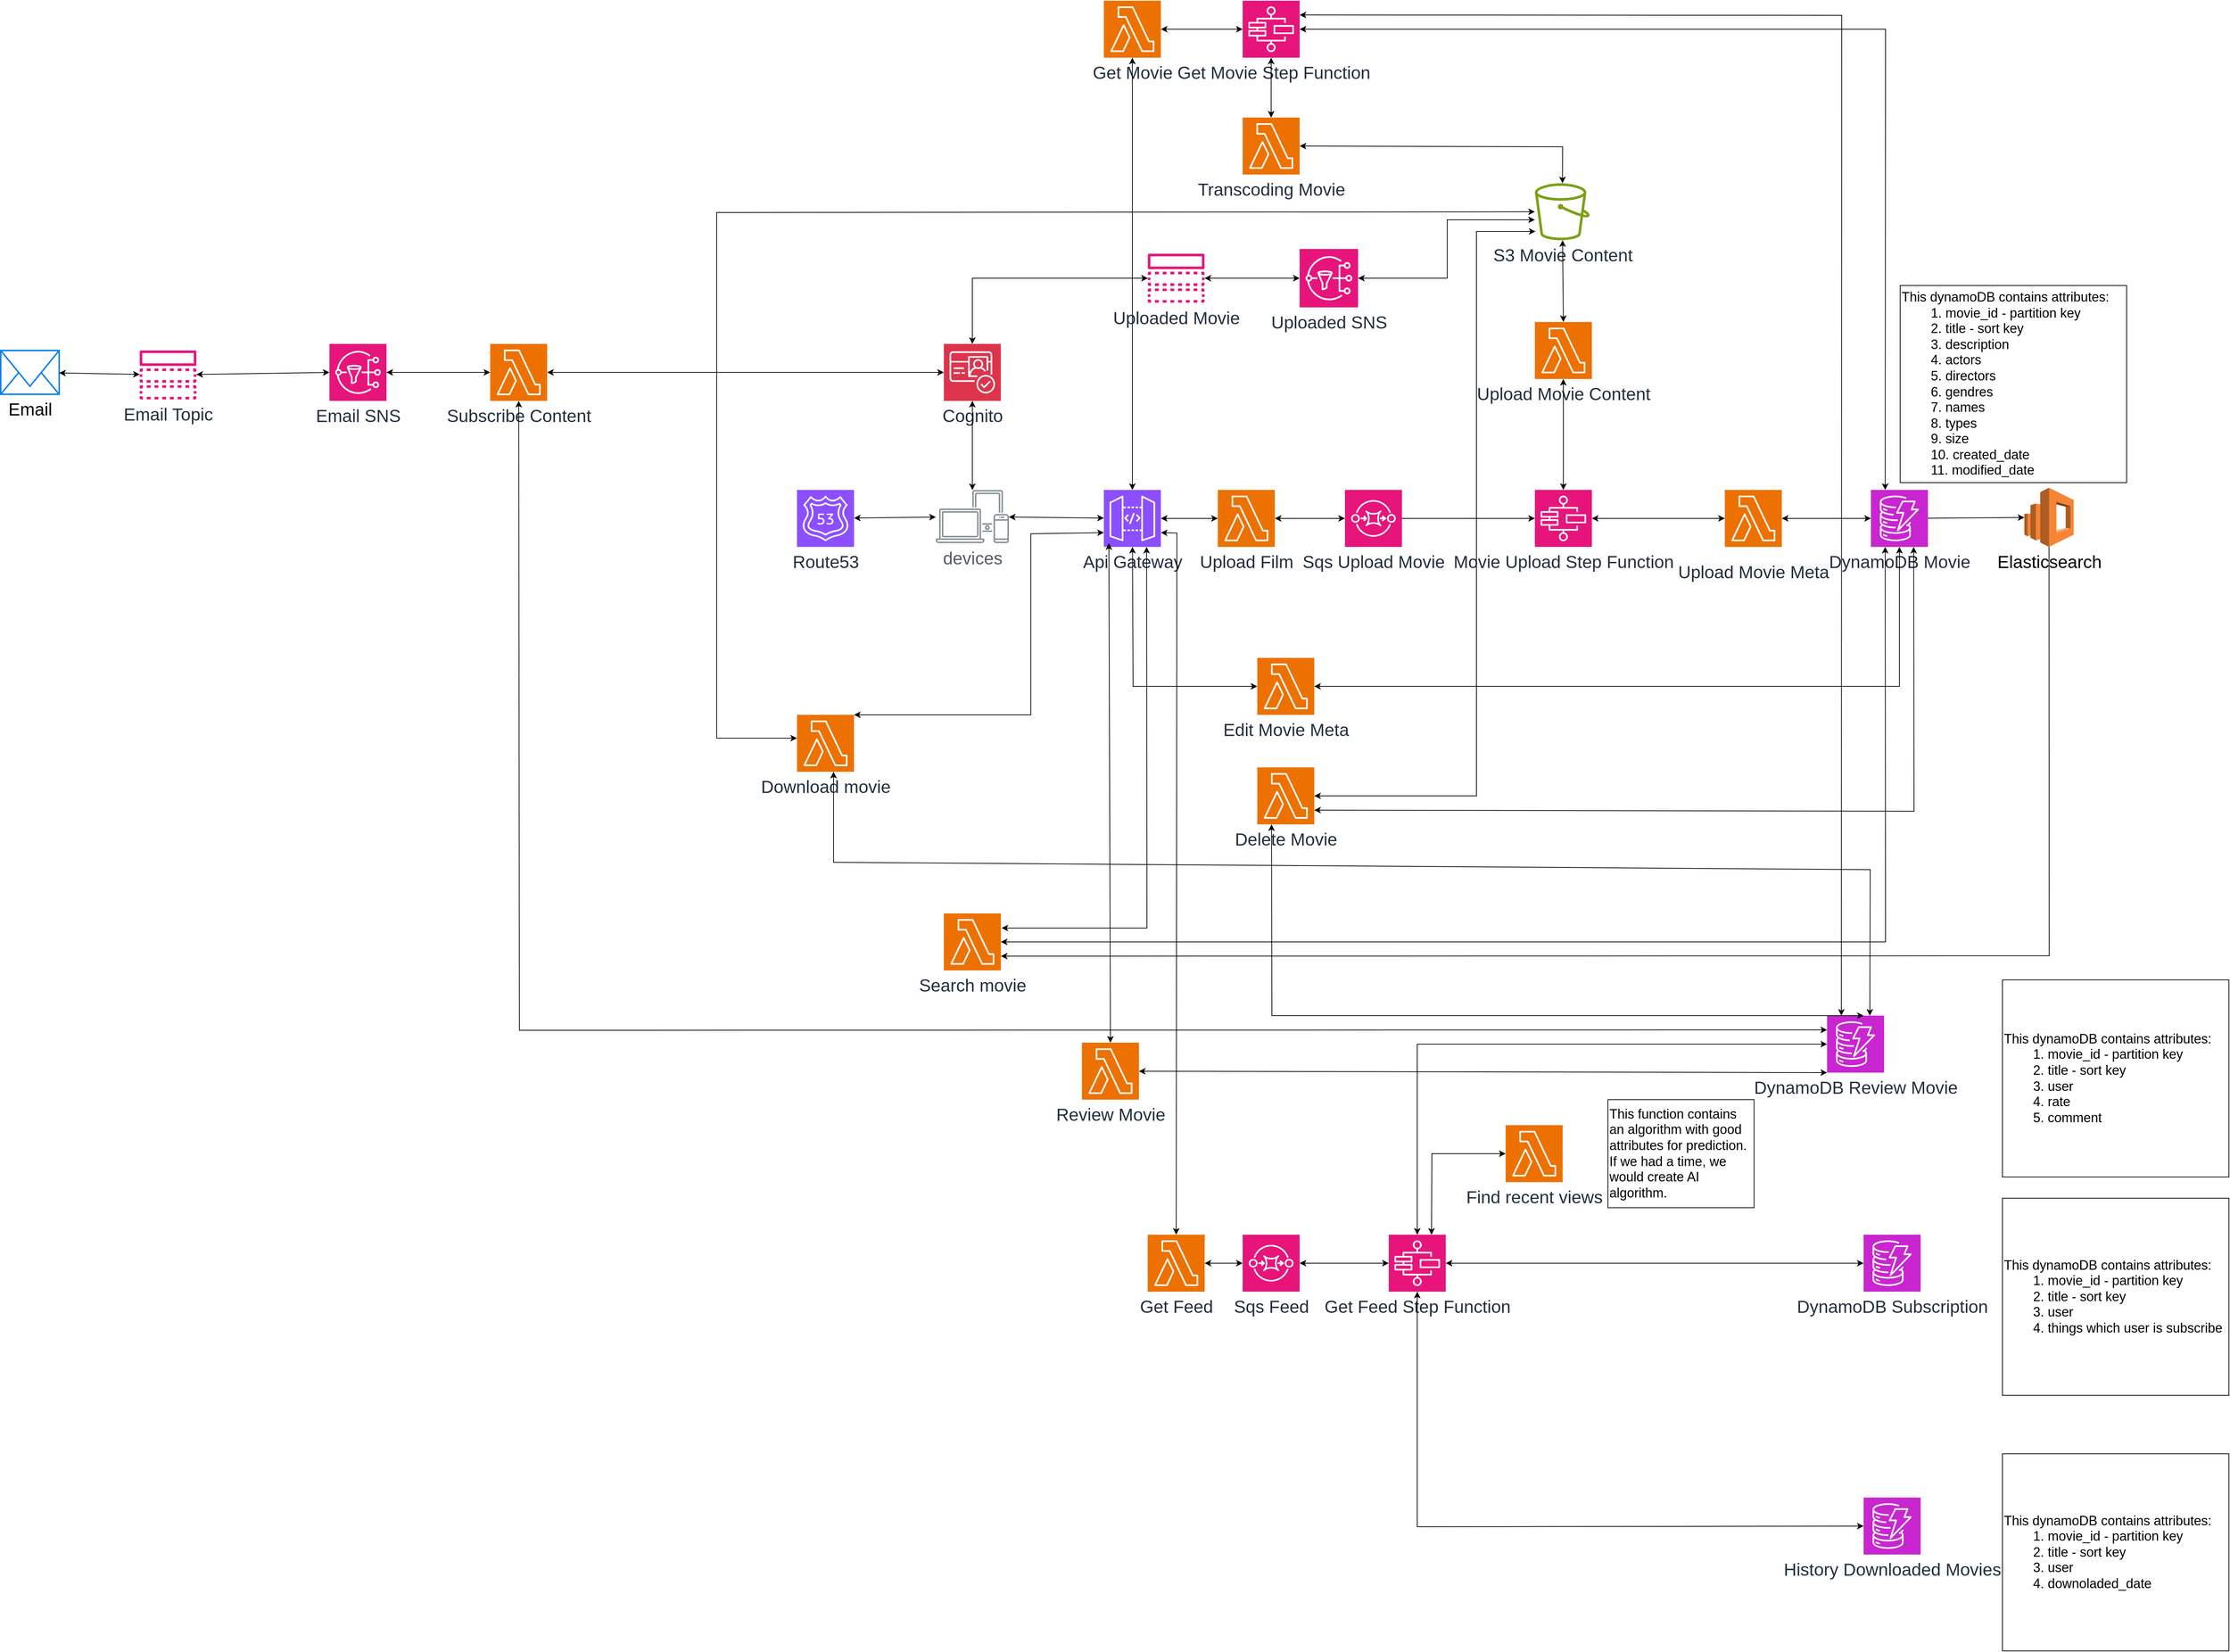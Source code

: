 <mxfile version="24.5.2" type="google">
  <diagram name="Page-1" id="EwK5Ligvvp7yizR6S-p4">
    <mxGraphModel dx="5338" dy="2441" grid="1" gridSize="10" guides="1" tooltips="1" connect="1" arrows="1" fold="1" page="1" pageScale="1" pageWidth="1169" pageHeight="827" math="0" shadow="0">
      <root>
        <mxCell id="0" />
        <mxCell id="1" parent="0" />
        <mxCell id="syloh0B-09BcFuXOq7WK-1" value="&lt;font style=&quot;font-size: 24px;&quot;&gt;devices&lt;/font&gt;" style="sketch=0;outlineConnect=0;gradientColor=none;fontColor=#545B64;strokeColor=none;fillColor=#879196;dashed=0;verticalLabelPosition=bottom;verticalAlign=top;align=center;html=1;fontSize=12;fontStyle=0;aspect=fixed;shape=mxgraph.aws4.illustration_devices;pointerEvents=1" parent="1" vertex="1">
          <mxGeometry x="20" y="300" width="100" height="73" as="geometry" />
        </mxCell>
        <mxCell id="syloh0B-09BcFuXOq7WK-2" value="&lt;font style=&quot;font-size: 24px;&quot;&gt;Api Gateway&lt;/font&gt;" style="sketch=0;points=[[0,0,0],[0.25,0,0],[0.5,0,0],[0.75,0,0],[1,0,0],[0,1,0],[0.25,1,0],[0.5,1,0],[0.75,1,0],[1,1,0],[0,0.25,0],[0,0.5,0],[0,0.75,0],[1,0.25,0],[1,0.5,0],[1,0.75,0]];outlineConnect=0;fontColor=#232F3E;fillColor=#8C4FFF;strokeColor=#ffffff;dashed=0;verticalLabelPosition=bottom;verticalAlign=top;align=center;html=1;fontSize=12;fontStyle=0;aspect=fixed;shape=mxgraph.aws4.resourceIcon;resIcon=mxgraph.aws4.api_gateway;" parent="1" vertex="1">
          <mxGeometry x="250" y="300" width="78" height="78" as="geometry" />
        </mxCell>
        <mxCell id="syloh0B-09BcFuXOq7WK-3" value="" style="endArrow=classic;startArrow=classic;html=1;rounded=0;" parent="1" source="syloh0B-09BcFuXOq7WK-1" target="syloh0B-09BcFuXOq7WK-2" edge="1">
          <mxGeometry width="50" height="50" relative="1" as="geometry">
            <mxPoint x="580" y="450" as="sourcePoint" />
            <mxPoint x="630" y="400" as="targetPoint" />
          </mxGeometry>
        </mxCell>
        <mxCell id="syloh0B-09BcFuXOq7WK-4" value="&lt;font style=&quot;font-size: 24px;&quot;&gt;Cognito&lt;/font&gt;" style="sketch=0;points=[[0,0,0],[0.25,0,0],[0.5,0,0],[0.75,0,0],[1,0,0],[0,1,0],[0.25,1,0],[0.5,1,0],[0.75,1,0],[1,1,0],[0,0.25,0],[0,0.5,0],[0,0.75,0],[1,0.25,0],[1,0.5,0],[1,0.75,0]];outlineConnect=0;fontColor=#232F3E;fillColor=#DD344C;strokeColor=#ffffff;dashed=0;verticalLabelPosition=bottom;verticalAlign=top;align=center;html=1;fontSize=12;fontStyle=0;aspect=fixed;shape=mxgraph.aws4.resourceIcon;resIcon=mxgraph.aws4.cognito;" parent="1" vertex="1">
          <mxGeometry x="31" y="100" width="78" height="78" as="geometry" />
        </mxCell>
        <mxCell id="syloh0B-09BcFuXOq7WK-5" value="" style="endArrow=classic;startArrow=classic;html=1;rounded=0;" parent="1" source="syloh0B-09BcFuXOq7WK-1" target="syloh0B-09BcFuXOq7WK-4" edge="1">
          <mxGeometry width="50" height="50" relative="1" as="geometry">
            <mxPoint x="630" y="470" as="sourcePoint" />
            <mxPoint x="680" y="420" as="targetPoint" />
          </mxGeometry>
        </mxCell>
        <mxCell id="syloh0B-09BcFuXOq7WK-6" value="&lt;font style=&quot;font-size: 24px;&quot;&gt;Route53&lt;/font&gt;" style="sketch=0;points=[[0,0,0],[0.25,0,0],[0.5,0,0],[0.75,0,0],[1,0,0],[0,1,0],[0.25,1,0],[0.5,1,0],[0.75,1,0],[1,1,0],[0,0.25,0],[0,0.5,0],[0,0.75,0],[1,0.25,0],[1,0.5,0],[1,0.75,0]];outlineConnect=0;fontColor=#232F3E;fillColor=#8C4FFF;strokeColor=#ffffff;dashed=0;verticalLabelPosition=bottom;verticalAlign=top;align=center;html=1;fontSize=12;fontStyle=0;aspect=fixed;shape=mxgraph.aws4.resourceIcon;resIcon=mxgraph.aws4.route_53;" parent="1" vertex="1">
          <mxGeometry x="-170" y="300" width="78" height="78" as="geometry" />
        </mxCell>
        <mxCell id="syloh0B-09BcFuXOq7WK-7" value="" style="endArrow=classic;startArrow=classic;html=1;rounded=0;" parent="1" source="syloh0B-09BcFuXOq7WK-1" target="syloh0B-09BcFuXOq7WK-6" edge="1">
          <mxGeometry width="50" height="50" relative="1" as="geometry">
            <mxPoint x="630" y="300" as="sourcePoint" />
            <mxPoint x="680" y="250" as="targetPoint" />
          </mxGeometry>
        </mxCell>
        <mxCell id="syloh0B-09BcFuXOq7WK-12" value="Upload Film" style="sketch=0;points=[[0,0,0],[0.25,0,0],[0.5,0,0],[0.75,0,0],[1,0,0],[0,1,0],[0.25,1,0],[0.5,1,0],[0.75,1,0],[1,1,0],[0,0.25,0],[0,0.5,0],[0,0.75,0],[1,0.25,0],[1,0.5,0],[1,0.75,0]];outlineConnect=0;fontColor=#232F3E;fillColor=#ED7100;strokeColor=#ffffff;dashed=0;verticalLabelPosition=bottom;verticalAlign=top;align=center;html=1;fontSize=24;fontStyle=0;aspect=fixed;shape=mxgraph.aws4.resourceIcon;resIcon=mxgraph.aws4.lambda;" parent="1" vertex="1">
          <mxGeometry x="406" y="300" width="78" height="78" as="geometry" />
        </mxCell>
        <mxCell id="syloh0B-09BcFuXOq7WK-14" value="" style="endArrow=classic;startArrow=classic;html=1;rounded=0;" parent="1" source="syloh0B-09BcFuXOq7WK-2" target="syloh0B-09BcFuXOq7WK-12" edge="1">
          <mxGeometry width="50" height="50" relative="1" as="geometry">
            <mxPoint x="370" y="340" as="sourcePoint" />
            <mxPoint x="420" y="290" as="targetPoint" />
          </mxGeometry>
        </mxCell>
        <mxCell id="syloh0B-09BcFuXOq7WK-16" value="S3 Movie Content" style="sketch=0;outlineConnect=0;fontColor=#232F3E;gradientColor=none;fillColor=#7AA116;strokeColor=none;dashed=0;verticalLabelPosition=bottom;verticalAlign=top;align=center;html=1;fontSize=24;fontStyle=0;aspect=fixed;pointerEvents=1;shape=mxgraph.aws4.bucket;" parent="1" vertex="1">
          <mxGeometry x="840" y="-120" width="75" height="78" as="geometry" />
        </mxCell>
        <mxCell id="syloh0B-09BcFuXOq7WK-18" value="&lt;font style=&quot;font-size: 24px;&quot;&gt;DynamoDB Movie&lt;/font&gt;" style="sketch=0;points=[[0,0,0],[0.25,0,0],[0.5,0,0],[0.75,0,0],[1,0,0],[0,1,0],[0.25,1,0],[0.5,1,0],[0.75,1,0],[1,1,0],[0,0.25,0],[0,0.5,0],[0,0.75,0],[1,0.25,0],[1,0.5,0],[1,0.75,0]];outlineConnect=0;fontColor=#232F3E;fillColor=#C925D1;strokeColor=#ffffff;dashed=0;verticalLabelPosition=bottom;verticalAlign=top;align=center;html=1;fontSize=12;fontStyle=0;aspect=fixed;shape=mxgraph.aws4.resourceIcon;resIcon=mxgraph.aws4.dynamodb;" parent="1" vertex="1">
          <mxGeometry x="1300" y="300" width="78" height="78" as="geometry" />
        </mxCell>
        <mxCell id="syloh0B-09BcFuXOq7WK-19" value="&lt;font style=&quot;font-size: 24px;&quot;&gt;Upload Movie Content&lt;/font&gt;" style="sketch=0;points=[[0,0,0],[0.25,0,0],[0.5,0,0],[0.75,0,0],[1,0,0],[0,1,0],[0.25,1,0],[0.5,1,0],[0.75,1,0],[1,1,0],[0,0.25,0],[0,0.5,0],[0,0.75,0],[1,0.25,0],[1,0.5,0],[1,0.75,0]];outlineConnect=0;fontColor=#232F3E;fillColor=#ED7100;strokeColor=#ffffff;dashed=0;verticalLabelPosition=bottom;verticalAlign=top;align=center;html=1;fontSize=12;fontStyle=0;aspect=fixed;shape=mxgraph.aws4.resourceIcon;resIcon=mxgraph.aws4.lambda;" parent="1" vertex="1">
          <mxGeometry x="840" y="70" width="78" height="78" as="geometry" />
        </mxCell>
        <mxCell id="syloh0B-09BcFuXOq7WK-21" value="&lt;br&gt;&lt;span style=&quot;color: rgb(35, 47, 62); font-family: Helvetica; font-size: 24px; font-style: normal; font-variant-ligatures: normal; font-variant-caps: normal; font-weight: 400; letter-spacing: normal; orphans: 2; text-align: center; text-indent: 0px; text-transform: none; widows: 2; word-spacing: 0px; -webkit-text-stroke-width: 0px; white-space: nowrap; background-color: rgb(251, 251, 251); text-decoration-thickness: initial; text-decoration-style: initial; text-decoration-color: initial; display: inline !important; float: none;&quot;&gt;Upload Movie Meta&lt;/span&gt;" style="sketch=0;points=[[0,0,0],[0.25,0,0],[0.5,0,0],[0.75,0,0],[1,0,0],[0,1,0],[0.25,1,0],[0.5,1,0],[0.75,1,0],[1,1,0],[0,0.25,0],[0,0.5,0],[0,0.75,0],[1,0.25,0],[1,0.5,0],[1,0.75,0]];outlineConnect=0;fontColor=#232F3E;fillColor=#ED7100;strokeColor=#ffffff;dashed=0;verticalLabelPosition=bottom;verticalAlign=top;align=center;html=1;fontSize=12;fontStyle=0;aspect=fixed;shape=mxgraph.aws4.resourceIcon;resIcon=mxgraph.aws4.lambda;" parent="1" vertex="1">
          <mxGeometry x="1100" y="300" width="78" height="78" as="geometry" />
        </mxCell>
        <mxCell id="syloh0B-09BcFuXOq7WK-25" value="" style="endArrow=classic;startArrow=classic;html=1;rounded=0;" parent="1" source="syloh0B-09BcFuXOq7WK-15" target="syloh0B-09BcFuXOq7WK-19" edge="1">
          <mxGeometry width="50" height="50" relative="1" as="geometry">
            <mxPoint x="370" y="340" as="sourcePoint" />
            <mxPoint x="420" y="290" as="targetPoint" />
          </mxGeometry>
        </mxCell>
        <mxCell id="syloh0B-09BcFuXOq7WK-27" value="" style="endArrow=classic;startArrow=classic;html=1;rounded=0;exitX=0.5;exitY=0;exitDx=0;exitDy=0;exitPerimeter=0;" parent="1" source="syloh0B-09BcFuXOq7WK-19" target="syloh0B-09BcFuXOq7WK-16" edge="1">
          <mxGeometry width="50" height="50" relative="1" as="geometry">
            <mxPoint x="370" y="340" as="sourcePoint" />
            <mxPoint x="420" y="290" as="targetPoint" />
          </mxGeometry>
        </mxCell>
        <mxCell id="syloh0B-09BcFuXOq7WK-28" value="" style="endArrow=classic;startArrow=classic;html=1;rounded=0;" parent="1" source="syloh0B-09BcFuXOq7WK-15" target="syloh0B-09BcFuXOq7WK-21" edge="1">
          <mxGeometry width="50" height="50" relative="1" as="geometry">
            <mxPoint x="800" y="340" as="sourcePoint" />
            <mxPoint x="420" y="290" as="targetPoint" />
          </mxGeometry>
        </mxCell>
        <mxCell id="syloh0B-09BcFuXOq7WK-29" value="" style="endArrow=classic;startArrow=classic;html=1;rounded=0;" parent="1" source="syloh0B-09BcFuXOq7WK-21" target="syloh0B-09BcFuXOq7WK-18" edge="1">
          <mxGeometry width="50" height="50" relative="1" as="geometry">
            <mxPoint x="370" y="340" as="sourcePoint" />
            <mxPoint x="420" y="290" as="targetPoint" />
          </mxGeometry>
        </mxCell>
        <mxCell id="syloh0B-09BcFuXOq7WK-32" value="&lt;font style=&quot;font-size: 18px;&quot;&gt;This dynamoDB contains attributes:&lt;/font&gt;&lt;div&gt;&lt;span style=&quot;font-size: 18px;&quot;&gt;&lt;span style=&quot;white-space: pre;&quot;&gt;&#x9;&lt;/span&gt;1. movie_id - partition key&lt;/span&gt;&lt;/div&gt;&lt;div&gt;&lt;span style=&quot;font-size: 18px;&quot;&gt;&lt;span style=&quot;white-space: pre;&quot;&gt;&#x9;&lt;/span&gt;2. title - sort key&lt;/span&gt;&lt;/div&gt;&lt;div&gt;&lt;span style=&quot;font-size: 18px;&quot;&gt;&lt;span style=&quot;white-space: pre;&quot;&gt;&#x9;&lt;/span&gt;3.&amp;nbsp;&lt;/span&gt;&lt;span style=&quot;background-color: initial; font-size: 18px;&quot;&gt;description&lt;/span&gt;&lt;/div&gt;&lt;div&gt;&lt;span style=&quot;background-color: initial; font-size: 18px;&quot;&gt;&lt;span style=&quot;white-space: pre;&quot;&gt;&#x9;&lt;/span&gt;4.&amp;nbsp;&lt;/span&gt;&lt;span style=&quot;background-color: initial; font-size: 18px;&quot;&gt;actors&lt;/span&gt;&lt;/div&gt;&lt;div&gt;&lt;span style=&quot;background-color: initial; font-size: 18px;&quot;&gt;&lt;span style=&quot;white-space: pre;&quot;&gt;&#x9;&lt;/span&gt;5. directors&lt;br&gt;&lt;/span&gt;&lt;/div&gt;&lt;div&gt;&lt;span style=&quot;background-color: initial; font-size: 18px;&quot;&gt;&lt;span style=&quot;white-space: pre;&quot;&gt;&#x9;&lt;/span&gt;6. gendres&lt;br&gt;&lt;/span&gt;&lt;/div&gt;&lt;div&gt;&lt;span style=&quot;background-color: initial; font-size: 18px;&quot;&gt;&lt;span style=&quot;white-space: pre;&quot;&gt;&#x9;&lt;/span&gt;7. names&lt;br&gt;&lt;/span&gt;&lt;/div&gt;&lt;div&gt;&lt;span style=&quot;background-color: initial; font-size: 18px;&quot;&gt;&lt;span style=&quot;white-space: pre;&quot;&gt;&#x9;&lt;/span&gt;8. types&lt;br&gt;&lt;/span&gt;&lt;/div&gt;&lt;div&gt;&lt;span style=&quot;background-color: initial; font-size: 18px;&quot;&gt;&lt;span style=&quot;white-space: pre;&quot;&gt;&#x9;&lt;/span&gt;9. size&lt;br&gt;&lt;/span&gt;&lt;/div&gt;&lt;div&gt;&lt;span style=&quot;background-color: initial; font-size: 18px;&quot;&gt;&lt;span style=&quot;white-space: pre;&quot;&gt;&#x9;&lt;/span&gt;10. created_date&lt;br&gt;&lt;/span&gt;&lt;/div&gt;&lt;div&gt;&lt;span style=&quot;background-color: initial; font-size: 18px;&quot;&gt;&lt;span style=&quot;white-space: pre;&quot;&gt;&#x9;&lt;/span&gt;11. modified_date&lt;br&gt;&lt;/span&gt;&lt;/div&gt;" style="rounded=0;whiteSpace=wrap;html=1;align=left;" parent="1" vertex="1">
          <mxGeometry x="1340" y="20" width="310" height="270" as="geometry" />
        </mxCell>
        <mxCell id="syloh0B-09BcFuXOq7WK-34" value="&lt;font style=&quot;font-size: 24px;&quot;&gt;Get Movie&lt;/font&gt;" style="sketch=0;points=[[0,0,0],[0.25,0,0],[0.5,0,0],[0.75,0,0],[1,0,0],[0,1,0],[0.25,1,0],[0.5,1,0],[0.75,1,0],[1,1,0],[0,0.25,0],[0,0.5,0],[0,0.75,0],[1,0.25,0],[1,0.5,0],[1,0.75,0]];outlineConnect=0;fontColor=#232F3E;fillColor=#ED7100;strokeColor=#ffffff;dashed=0;verticalLabelPosition=bottom;verticalAlign=top;align=center;html=1;fontSize=12;fontStyle=0;aspect=fixed;shape=mxgraph.aws4.resourceIcon;resIcon=mxgraph.aws4.lambda;" parent="1" vertex="1">
          <mxGeometry x="250" y="-370" width="78" height="78" as="geometry" />
        </mxCell>
        <mxCell id="syloh0B-09BcFuXOq7WK-37" value="" style="endArrow=classic;startArrow=classic;html=1;rounded=0;entryX=0.5;entryY=1;entryDx=0;entryDy=0;entryPerimeter=0;exitX=0.5;exitY=0;exitDx=0;exitDy=0;exitPerimeter=0;" parent="1" source="syloh0B-09BcFuXOq7WK-2" target="syloh0B-09BcFuXOq7WK-34" edge="1">
          <mxGeometry width="50" height="50" relative="1" as="geometry">
            <mxPoint x="760" y="60" as="sourcePoint" />
            <mxPoint x="810" y="10" as="targetPoint" />
          </mxGeometry>
        </mxCell>
        <mxCell id="syloh0B-09BcFuXOq7WK-40" value="" style="endArrow=classic;startArrow=classic;html=1;rounded=0;entryX=0.25;entryY=0;entryDx=0;entryDy=0;entryPerimeter=0;" parent="1" source="syloh0B-09BcFuXOq7WK-82" target="syloh0B-09BcFuXOq7WK-18" edge="1">
          <mxGeometry width="50" height="50" relative="1" as="geometry">
            <mxPoint x="690" y="-171" as="sourcePoint" />
            <mxPoint x="810" y="10" as="targetPoint" />
            <Array as="points">
              <mxPoint x="1320" y="-331" />
            </Array>
          </mxGeometry>
        </mxCell>
        <mxCell id="syloh0B-09BcFuXOq7WK-41" value="&lt;font style=&quot;font-size: 24px;&quot;&gt;Edit Movie Meta&lt;/font&gt;" style="sketch=0;points=[[0,0,0],[0.25,0,0],[0.5,0,0],[0.75,0,0],[1,0,0],[0,1,0],[0.25,1,0],[0.5,1,0],[0.75,1,0],[1,1,0],[0,0.25,0],[0,0.5,0],[0,0.75,0],[1,0.25,0],[1,0.5,0],[1,0.75,0]];outlineConnect=0;fontColor=#232F3E;fillColor=#ED7100;strokeColor=#ffffff;dashed=0;verticalLabelPosition=bottom;verticalAlign=top;align=center;html=1;fontSize=12;fontStyle=0;aspect=fixed;shape=mxgraph.aws4.resourceIcon;resIcon=mxgraph.aws4.lambda;" parent="1" vertex="1">
          <mxGeometry x="460" y="530" width="78" height="78" as="geometry" />
        </mxCell>
        <mxCell id="syloh0B-09BcFuXOq7WK-42" value="" style="endArrow=classic;startArrow=classic;html=1;rounded=0;" parent="1" source="syloh0B-09BcFuXOq7WK-2" target="syloh0B-09BcFuXOq7WK-41" edge="1">
          <mxGeometry width="50" height="50" relative="1" as="geometry">
            <mxPoint x="760" y="260" as="sourcePoint" />
            <mxPoint x="810" y="210" as="targetPoint" />
            <Array as="points">
              <mxPoint x="290" y="569" />
            </Array>
          </mxGeometry>
        </mxCell>
        <mxCell id="syloh0B-09BcFuXOq7WK-43" value="" style="endArrow=classic;startArrow=classic;html=1;rounded=0;entryX=0.5;entryY=1;entryDx=0;entryDy=0;entryPerimeter=0;" parent="1" source="syloh0B-09BcFuXOq7WK-41" target="syloh0B-09BcFuXOq7WK-18" edge="1">
          <mxGeometry width="50" height="50" relative="1" as="geometry">
            <mxPoint x="760" y="260" as="sourcePoint" />
            <mxPoint x="810" y="210" as="targetPoint" />
            <Array as="points">
              <mxPoint x="1339" y="569" />
            </Array>
          </mxGeometry>
        </mxCell>
        <mxCell id="syloh0B-09BcFuXOq7WK-44" value="&lt;font style=&quot;font-size: 24px;&quot;&gt;Delete Movie&lt;/font&gt;" style="sketch=0;points=[[0,0,0],[0.25,0,0],[0.5,0,0],[0.75,0,0],[1,0,0],[0,1,0],[0.25,1,0],[0.5,1,0],[0.75,1,0],[1,1,0],[0,0.25,0],[0,0.5,0],[0,0.75,0],[1,0.25,0],[1,0.5,0],[1,0.75,0]];outlineConnect=0;fontColor=#232F3E;fillColor=#ED7100;strokeColor=#ffffff;dashed=0;verticalLabelPosition=bottom;verticalAlign=top;align=center;html=1;fontSize=12;fontStyle=0;aspect=fixed;shape=mxgraph.aws4.resourceIcon;resIcon=mxgraph.aws4.lambda;" parent="1" vertex="1">
          <mxGeometry x="460" y="680" width="78" height="78" as="geometry" />
        </mxCell>
        <mxCell id="syloh0B-09BcFuXOq7WK-47" value="" style="endArrow=classic;startArrow=classic;html=1;rounded=0;entryX=0.011;entryY=0.846;entryDx=0;entryDy=0;entryPerimeter=0;" parent="1" source="syloh0B-09BcFuXOq7WK-44" target="syloh0B-09BcFuXOq7WK-16" edge="1">
          <mxGeometry width="50" height="50" relative="1" as="geometry">
            <mxPoint x="640" y="758" as="sourcePoint" />
            <mxPoint x="780" y="-20" as="targetPoint" />
            <Array as="points">
              <mxPoint x="760" y="719" />
              <mxPoint x="760" y="-54" />
            </Array>
          </mxGeometry>
        </mxCell>
        <mxCell id="syloh0B-09BcFuXOq7WK-48" value="" style="endArrow=classic;startArrow=classic;html=1;rounded=0;exitX=1;exitY=0.75;exitDx=0;exitDy=0;exitPerimeter=0;entryX=0.75;entryY=1;entryDx=0;entryDy=0;entryPerimeter=0;" parent="1" source="syloh0B-09BcFuXOq7WK-44" target="syloh0B-09BcFuXOq7WK-18" edge="1">
          <mxGeometry width="50" height="50" relative="1" as="geometry">
            <mxPoint x="340" y="310" as="sourcePoint" />
            <mxPoint x="1750" y="730" as="targetPoint" />
            <Array as="points">
              <mxPoint x="1359" y="740" />
            </Array>
          </mxGeometry>
        </mxCell>
        <mxCell id="syloh0B-09BcFuXOq7WK-50" value="&lt;font style=&quot;font-size: 24px;&quot;&gt;Search movie&lt;/font&gt;" style="sketch=0;points=[[0,0,0],[0.25,0,0],[0.5,0,0],[0.75,0,0],[1,0,0],[0,1,0],[0.25,1,0],[0.5,1,0],[0.75,1,0],[1,1,0],[0,0.25,0],[0,0.5,0],[0,0.75,0],[1,0.25,0],[1,0.5,0],[1,0.75,0]];outlineConnect=0;fontColor=#232F3E;fillColor=#ED7100;strokeColor=#ffffff;dashed=0;verticalLabelPosition=bottom;verticalAlign=top;align=center;html=1;fontSize=12;fontStyle=0;aspect=fixed;shape=mxgraph.aws4.resourceIcon;resIcon=mxgraph.aws4.lambda;" parent="1" vertex="1">
          <mxGeometry x="31" y="880" width="78" height="78" as="geometry" />
        </mxCell>
        <mxCell id="syloh0B-09BcFuXOq7WK-51" value="" style="endArrow=classic;startArrow=classic;html=1;rounded=0;entryX=0.75;entryY=1;entryDx=0;entryDy=0;entryPerimeter=0;" parent="1" target="syloh0B-09BcFuXOq7WK-2" edge="1">
          <mxGeometry width="50" height="50" relative="1" as="geometry">
            <mxPoint x="110" y="900" as="sourcePoint" />
            <mxPoint x="100" y="480" as="targetPoint" />
            <Array as="points">
              <mxPoint x="160" y="900" />
              <mxPoint x="309" y="900" />
            </Array>
          </mxGeometry>
        </mxCell>
        <mxCell id="syloh0B-09BcFuXOq7WK-52" value="" style="endArrow=classic;startArrow=classic;html=1;rounded=0;entryX=0.25;entryY=1;entryDx=0;entryDy=0;entryPerimeter=0;" parent="1" source="syloh0B-09BcFuXOq7WK-50" target="syloh0B-09BcFuXOq7WK-18" edge="1">
          <mxGeometry width="50" height="50" relative="1" as="geometry">
            <mxPoint x="610" y="490" as="sourcePoint" />
            <mxPoint x="1670" y="740" as="targetPoint" />
            <Array as="points">
              <mxPoint x="1320" y="919" />
            </Array>
          </mxGeometry>
        </mxCell>
        <mxCell id="syloh0B-09BcFuXOq7WK-53" value="&lt;font style=&quot;font-size: 24px;&quot;&gt;Elasticsearch&lt;/font&gt;" style="outlineConnect=0;dashed=0;verticalLabelPosition=bottom;verticalAlign=top;align=center;html=1;shape=mxgraph.aws3.elasticsearch_service;fillColor=#F58534;gradientColor=none;" parent="1" vertex="1">
          <mxGeometry x="1510" y="297" width="67.5" height="81" as="geometry" />
        </mxCell>
        <mxCell id="syloh0B-09BcFuXOq7WK-56" value="" style="endArrow=classic;html=1;rounded=0;" parent="1" source="syloh0B-09BcFuXOq7WK-18" target="syloh0B-09BcFuXOq7WK-53" edge="1">
          <mxGeometry width="50" height="50" relative="1" as="geometry">
            <mxPoint x="1170" y="490" as="sourcePoint" />
            <mxPoint x="1220" y="440" as="targetPoint" />
          </mxGeometry>
        </mxCell>
        <mxCell id="syloh0B-09BcFuXOq7WK-57" value="" style="endArrow=classic;html=1;rounded=0;entryX=1;entryY=0.75;entryDx=0;entryDy=0;entryPerimeter=0;" parent="1" source="syloh0B-09BcFuXOq7WK-53" target="syloh0B-09BcFuXOq7WK-50" edge="1">
          <mxGeometry width="50" height="50" relative="1" as="geometry">
            <mxPoint x="990" y="650" as="sourcePoint" />
            <mxPoint x="1380" y="1010" as="targetPoint" />
            <Array as="points">
              <mxPoint x="1544" y="938" />
            </Array>
          </mxGeometry>
        </mxCell>
        <mxCell id="syloh0B-09BcFuXOq7WK-58" value="&lt;font style=&quot;font-size: 24px;&quot;&gt;DynamoDB Review Movie&lt;/font&gt;" style="sketch=0;points=[[0,0,0],[0.25,0,0],[0.5,0,0],[0.75,0,0],[1,0,0],[0,1,0],[0.25,1,0],[0.5,1,0],[0.75,1,0],[1,1,0],[0,0.25,0],[0,0.5,0],[0,0.75,0],[1,0.25,0],[1,0.5,0],[1,0.75,0]];outlineConnect=0;fontColor=#232F3E;fillColor=#C925D1;strokeColor=#ffffff;dashed=0;verticalLabelPosition=bottom;verticalAlign=top;align=center;html=1;fontSize=12;fontStyle=0;aspect=fixed;shape=mxgraph.aws4.resourceIcon;resIcon=mxgraph.aws4.dynamodb;" parent="1" vertex="1">
          <mxGeometry x="1240" y="1020" width="78" height="78" as="geometry" />
        </mxCell>
        <mxCell id="syloh0B-09BcFuXOq7WK-59" value="&lt;font style=&quot;font-size: 18px;&quot;&gt;This dynamoDB contains attributes:&lt;/font&gt;&lt;div&gt;&lt;span style=&quot;font-size: 18px;&quot;&gt;&lt;span style=&quot;white-space: pre;&quot;&gt;&#x9;&lt;/span&gt;1. movie_id - partition key&lt;/span&gt;&lt;/div&gt;&lt;div&gt;&lt;span style=&quot;font-size: 18px;&quot;&gt;&lt;span style=&quot;white-space: pre;&quot;&gt;&#x9;&lt;/span&gt;2. title - sort key&lt;/span&gt;&lt;/div&gt;&lt;div&gt;&lt;span style=&quot;font-size: 18px;&quot;&gt;&lt;span style=&quot;white-space: pre;&quot;&gt;&#x9;&lt;/span&gt;3. user&lt;/span&gt;&lt;/div&gt;&lt;div&gt;&lt;span style=&quot;font-size: 18px;&quot;&gt;&lt;span style=&quot;white-space: pre;&quot;&gt;&#x9;&lt;/span&gt;4. rate&lt;br&gt;&lt;/span&gt;&lt;/div&gt;&lt;div&gt;&lt;span style=&quot;font-size: 18px;&quot;&gt;&lt;span style=&quot;white-space: pre;&quot;&gt;&#x9;&lt;/span&gt;5. comment&lt;br&gt;&lt;/span&gt;&lt;/div&gt;" style="rounded=0;whiteSpace=wrap;html=1;align=left;" parent="1" vertex="1">
          <mxGeometry x="1480" y="971" width="310" height="270" as="geometry" />
        </mxCell>
        <mxCell id="syloh0B-09BcFuXOq7WK-60" value="&lt;font style=&quot;font-size: 24px;&quot;&gt;Review Movie&lt;/font&gt;" style="sketch=0;points=[[0,0,0],[0.25,0,0],[0.5,0,0],[0.75,0,0],[1,0,0],[0,1,0],[0.25,1,0],[0.5,1,0],[0.75,1,0],[1,1,0],[0,0.25,0],[0,0.5,0],[0,0.75,0],[1,0.25,0],[1,0.5,0],[1,0.75,0]];outlineConnect=0;fontColor=#232F3E;fillColor=#ED7100;strokeColor=#ffffff;dashed=0;verticalLabelPosition=bottom;verticalAlign=top;align=center;html=1;fontSize=12;fontStyle=0;aspect=fixed;shape=mxgraph.aws4.resourceIcon;resIcon=mxgraph.aws4.lambda;" parent="1" vertex="1">
          <mxGeometry x="220" y="1057" width="78" height="78" as="geometry" />
        </mxCell>
        <mxCell id="syloh0B-09BcFuXOq7WK-62" value="" style="endArrow=classic;startArrow=classic;html=1;rounded=0;exitX=0.25;exitY=1;exitDx=0;exitDy=0;exitPerimeter=0;" parent="1" source="syloh0B-09BcFuXOq7WK-44" edge="1">
          <mxGeometry width="50" height="50" relative="1" as="geometry">
            <mxPoint x="790" y="830" as="sourcePoint" />
            <mxPoint x="1290" y="1020" as="targetPoint" />
            <Array as="points">
              <mxPoint x="480" y="1020" />
            </Array>
          </mxGeometry>
        </mxCell>
        <mxCell id="syloh0B-09BcFuXOq7WK-63" value="" style="endArrow=classic;startArrow=classic;html=1;rounded=0;exitX=0.5;exitY=0;exitDx=0;exitDy=0;exitPerimeter=0;" parent="1" source="syloh0B-09BcFuXOq7WK-60" edge="1">
          <mxGeometry width="50" height="50" relative="1" as="geometry">
            <mxPoint x="230.0" y="1045" as="sourcePoint" />
            <mxPoint x="256.88" y="373" as="targetPoint" />
          </mxGeometry>
        </mxCell>
        <mxCell id="syloh0B-09BcFuXOq7WK-65" value="" style="endArrow=classic;startArrow=classic;html=1;rounded=0;entryX=0;entryY=1;entryDx=0;entryDy=0;entryPerimeter=0;" parent="1" source="syloh0B-09BcFuXOq7WK-60" target="syloh0B-09BcFuXOq7WK-58" edge="1">
          <mxGeometry width="50" height="50" relative="1" as="geometry">
            <mxPoint x="690" y="770" as="sourcePoint" />
            <mxPoint x="1290" y="1100" as="targetPoint" />
          </mxGeometry>
        </mxCell>
        <mxCell id="syloh0B-09BcFuXOq7WK-66" value="&lt;font style=&quot;font-size: 24px;&quot;&gt;DynamoDB Subscription&lt;/font&gt;" style="sketch=0;points=[[0,0,0],[0.25,0,0],[0.5,0,0],[0.75,0,0],[1,0,0],[0,1,0],[0.25,1,0],[0.5,1,0],[0.75,1,0],[1,1,0],[0,0.25,0],[0,0.5,0],[0,0.75,0],[1,0.25,0],[1,0.5,0],[1,0.75,0]];outlineConnect=0;fontColor=#232F3E;fillColor=#C925D1;strokeColor=#ffffff;dashed=0;verticalLabelPosition=bottom;verticalAlign=top;align=center;html=1;fontSize=12;fontStyle=0;aspect=fixed;shape=mxgraph.aws4.resourceIcon;resIcon=mxgraph.aws4.dynamodb;" parent="1" vertex="1">
          <mxGeometry x="1290" y="1320" width="78" height="78" as="geometry" />
        </mxCell>
        <mxCell id="syloh0B-09BcFuXOq7WK-67" value="&lt;font style=&quot;font-size: 24px;&quot;&gt;Get Feed&lt;/font&gt;" style="sketch=0;points=[[0,0,0],[0.25,0,0],[0.5,0,0],[0.75,0,0],[1,0,0],[0,1,0],[0.25,1,0],[0.5,1,0],[0.75,1,0],[1,1,0],[0,0.25,0],[0,0.5,0],[0,0.75,0],[1,0.25,0],[1,0.5,0],[1,0.75,0]];outlineConnect=0;fontColor=#232F3E;fillColor=#ED7100;strokeColor=#ffffff;dashed=0;verticalLabelPosition=bottom;verticalAlign=top;align=center;html=1;fontSize=12;fontStyle=0;aspect=fixed;shape=mxgraph.aws4.resourceIcon;resIcon=mxgraph.aws4.lambda;" parent="1" vertex="1">
          <mxGeometry x="310" y="1320" width="78" height="78" as="geometry" />
        </mxCell>
        <mxCell id="syloh0B-09BcFuXOq7WK-68" value="" style="endArrow=classic;startArrow=classic;html=1;rounded=0;entryX=1;entryY=0.75;entryDx=0;entryDy=0;entryPerimeter=0;" parent="1" source="syloh0B-09BcFuXOq7WK-67" target="syloh0B-09BcFuXOq7WK-2" edge="1">
          <mxGeometry width="50" height="50" relative="1" as="geometry">
            <mxPoint x="550" y="920" as="sourcePoint" />
            <mxPoint x="370" y="410" as="targetPoint" />
            <Array as="points">
              <mxPoint x="350" y="359" />
            </Array>
          </mxGeometry>
        </mxCell>
        <mxCell id="syloh0B-09BcFuXOq7WK-69" value="&lt;font style=&quot;font-size: 24px;&quot;&gt;Get Feed Step Function&lt;/font&gt;" style="sketch=0;points=[[0,0,0],[0.25,0,0],[0.5,0,0],[0.75,0,0],[1,0,0],[0,1,0],[0.25,1,0],[0.5,1,0],[0.75,1,0],[1,1,0],[0,0.25,0],[0,0.5,0],[0,0.75,0],[1,0.25,0],[1,0.5,0],[1,0.75,0]];outlineConnect=0;fontColor=#232F3E;fillColor=#E7157B;strokeColor=#ffffff;dashed=0;verticalLabelPosition=bottom;verticalAlign=top;align=center;html=1;fontSize=12;fontStyle=0;aspect=fixed;shape=mxgraph.aws4.resourceIcon;resIcon=mxgraph.aws4.step_functions;" parent="1" vertex="1">
          <mxGeometry x="640" y="1320" width="78" height="78" as="geometry" />
        </mxCell>
        <mxCell id="syloh0B-09BcFuXOq7WK-71" value="" style="endArrow=classic;startArrow=classic;html=1;rounded=0;entryX=0;entryY=0.5;entryDx=0;entryDy=0;entryPerimeter=0;" parent="1" source="syloh0B-09BcFuXOq7WK-69" target="syloh0B-09BcFuXOq7WK-58" edge="1">
          <mxGeometry width="50" height="50" relative="1" as="geometry">
            <mxPoint x="520" y="1050" as="sourcePoint" />
            <mxPoint x="910" y="1170" as="targetPoint" />
            <Array as="points">
              <mxPoint x="679" y="1059" />
            </Array>
          </mxGeometry>
        </mxCell>
        <mxCell id="syloh0B-09BcFuXOq7WK-72" value="&lt;font style=&quot;font-size: 18px;&quot;&gt;This dynamoDB contains attributes:&lt;/font&gt;&lt;div&gt;&lt;span style=&quot;font-size: 18px;&quot;&gt;&lt;span style=&quot;white-space: pre;&quot;&gt;&#x9;&lt;/span&gt;1. movie_id - partition key&lt;/span&gt;&lt;/div&gt;&lt;div&gt;&lt;span style=&quot;font-size: 18px;&quot;&gt;&lt;span style=&quot;white-space: pre;&quot;&gt;&#x9;&lt;/span&gt;2. title - sort key&lt;/span&gt;&lt;/div&gt;&lt;div&gt;&lt;span style=&quot;font-size: 18px;&quot;&gt;&lt;span style=&quot;white-space: pre;&quot;&gt;&#x9;&lt;/span&gt;3. user&lt;/span&gt;&lt;/div&gt;&lt;div&gt;&lt;span style=&quot;font-size: 18px;&quot;&gt;&lt;span style=&quot;white-space: pre;&quot;&gt;&#x9;&lt;/span&gt;4. things which user is subscribe&lt;/span&gt;&lt;/div&gt;" style="rounded=0;whiteSpace=wrap;html=1;align=left;" parent="1" vertex="1">
          <mxGeometry x="1480" y="1270" width="310" height="270" as="geometry" />
        </mxCell>
        <mxCell id="syloh0B-09BcFuXOq7WK-73" value="" style="endArrow=classic;startArrow=classic;html=1;rounded=0;exitX=1;exitY=0.5;exitDx=0;exitDy=0;exitPerimeter=0;" parent="1" source="syloh0B-09BcFuXOq7WK-69" target="syloh0B-09BcFuXOq7WK-66" edge="1">
          <mxGeometry width="50" height="50" relative="1" as="geometry">
            <mxPoint x="700" y="1370" as="sourcePoint" />
            <mxPoint x="750" y="1320" as="targetPoint" />
          </mxGeometry>
        </mxCell>
        <mxCell id="syloh0B-09BcFuXOq7WK-74" value="&lt;font style=&quot;font-size: 24px;&quot;&gt;History Downloaded Movies&lt;/font&gt;" style="sketch=0;points=[[0,0,0],[0.25,0,0],[0.5,0,0],[0.75,0,0],[1,0,0],[0,1,0],[0.25,1,0],[0.5,1,0],[0.75,1,0],[1,1,0],[0,0.25,0],[0,0.5,0],[0,0.75,0],[1,0.25,0],[1,0.5,0],[1,0.75,0]];outlineConnect=0;fontColor=#232F3E;fillColor=#C925D1;strokeColor=#ffffff;dashed=0;verticalLabelPosition=bottom;verticalAlign=top;align=center;html=1;fontSize=12;fontStyle=0;aspect=fixed;shape=mxgraph.aws4.resourceIcon;resIcon=mxgraph.aws4.dynamodb;" parent="1" vertex="1">
          <mxGeometry x="1290" y="1680" width="78" height="78" as="geometry" />
        </mxCell>
        <mxCell id="syloh0B-09BcFuXOq7WK-75" value="" style="endArrow=classic;startArrow=classic;html=1;rounded=0;exitX=0.5;exitY=1;exitDx=0;exitDy=0;exitPerimeter=0;" parent="1" source="syloh0B-09BcFuXOq7WK-69" target="syloh0B-09BcFuXOq7WK-74" edge="1">
          <mxGeometry width="50" height="50" relative="1" as="geometry">
            <mxPoint x="610" y="1560" as="sourcePoint" />
            <mxPoint x="1500" y="1640" as="targetPoint" />
            <Array as="points">
              <mxPoint x="679" y="1720" />
            </Array>
          </mxGeometry>
        </mxCell>
        <mxCell id="syloh0B-09BcFuXOq7WK-76" value="&lt;font style=&quot;font-size: 18px;&quot;&gt;This dynamoDB contains attributes:&lt;/font&gt;&lt;div&gt;&lt;span style=&quot;font-size: 18px;&quot;&gt;&lt;span style=&quot;white-space: pre;&quot;&gt;&#x9;&lt;/span&gt;1. movie_id - partition key&lt;/span&gt;&lt;/div&gt;&lt;div&gt;&lt;span style=&quot;font-size: 18px;&quot;&gt;&lt;span style=&quot;white-space: pre;&quot;&gt;&#x9;&lt;/span&gt;2. title - sort key&lt;/span&gt;&lt;/div&gt;&lt;div&gt;&lt;span style=&quot;font-size: 18px;&quot;&gt;&lt;span style=&quot;white-space: pre;&quot;&gt;&#x9;&lt;/span&gt;3. user&lt;/span&gt;&lt;/div&gt;&lt;div&gt;&lt;span style=&quot;font-size: 18px;&quot;&gt;&lt;span style=&quot;white-space: pre;&quot;&gt;&#x9;&lt;/span&gt;4. downoladed_date&lt;/span&gt;&lt;/div&gt;" style="rounded=0;whiteSpace=wrap;html=1;align=left;" parent="1" vertex="1">
          <mxGeometry x="1480" y="1620" width="310" height="270" as="geometry" />
        </mxCell>
        <mxCell id="syloh0B-09BcFuXOq7WK-77" value="&lt;font style=&quot;font-size: 24px;&quot;&gt;Find recent views&lt;/font&gt;" style="sketch=0;points=[[0,0,0],[0.25,0,0],[0.5,0,0],[0.75,0,0],[1,0,0],[0,1,0],[0.25,1,0],[0.5,1,0],[0.75,1,0],[1,1,0],[0,0.25,0],[0,0.5,0],[0,0.75,0],[1,0.25,0],[1,0.5,0],[1,0.75,0]];outlineConnect=0;fontColor=#232F3E;fillColor=#ED7100;strokeColor=#ffffff;dashed=0;verticalLabelPosition=bottom;verticalAlign=top;align=center;html=1;fontSize=12;fontStyle=0;aspect=fixed;shape=mxgraph.aws4.resourceIcon;resIcon=mxgraph.aws4.lambda;" parent="1" vertex="1">
          <mxGeometry x="800" y="1170" width="78" height="78" as="geometry" />
        </mxCell>
        <mxCell id="syloh0B-09BcFuXOq7WK-78" value="" style="endArrow=classic;startArrow=classic;html=1;rounded=0;entryX=0;entryY=0.5;entryDx=0;entryDy=0;entryPerimeter=0;exitX=0.75;exitY=0;exitDx=0;exitDy=0;exitPerimeter=0;" parent="1" source="syloh0B-09BcFuXOq7WK-69" target="syloh0B-09BcFuXOq7WK-77" edge="1">
          <mxGeometry width="50" height="50" relative="1" as="geometry">
            <mxPoint x="580" y="1390" as="sourcePoint" />
            <mxPoint x="630" y="1340" as="targetPoint" />
            <Array as="points">
              <mxPoint x="699" y="1209" />
            </Array>
          </mxGeometry>
        </mxCell>
        <mxCell id="syloh0B-09BcFuXOq7WK-79" value="&lt;span style=&quot;font-size: 18px;&quot;&gt;This function contains an algorithm with good attributes for prediction. If we had a time, we would create AI algorithm.&lt;/span&gt;" style="rounded=0;whiteSpace=wrap;html=1;align=left;" parent="1" vertex="1">
          <mxGeometry x="940" y="1135" width="200" height="148" as="geometry" />
        </mxCell>
        <mxCell id="syloh0B-09BcFuXOq7WK-80" value="&lt;font style=&quot;font-size: 24px;&quot;&gt;Download movie&lt;/font&gt;" style="sketch=0;points=[[0,0,0],[0.25,0,0],[0.5,0,0],[0.75,0,0],[1,0,0],[0,1,0],[0.25,1,0],[0.5,1,0],[0.75,1,0],[1,1,0],[0,0.25,0],[0,0.5,0],[0,0.75,0],[1,0.25,0],[1,0.5,0],[1,0.75,0]];outlineConnect=0;fontColor=#232F3E;fillColor=#ED7100;strokeColor=#ffffff;dashed=0;verticalLabelPosition=bottom;verticalAlign=top;align=center;html=1;fontSize=12;fontStyle=0;aspect=fixed;shape=mxgraph.aws4.resourceIcon;resIcon=mxgraph.aws4.lambda;" parent="1" vertex="1">
          <mxGeometry x="-170" y="608" width="78" height="78" as="geometry" />
        </mxCell>
        <mxCell id="syloh0B-09BcFuXOq7WK-81" value="&lt;font style=&quot;font-size: 24px;&quot;&gt;Transcoding Movie&lt;/font&gt;" style="sketch=0;points=[[0,0,0],[0.25,0,0],[0.5,0,0],[0.75,0,0],[1,0,0],[0,1,0],[0.25,1,0],[0.5,1,0],[0.75,1,0],[1,1,0],[0,0.25,0],[0,0.5,0],[0,0.75,0],[1,0.25,0],[1,0.5,0],[1,0.75,0]];outlineConnect=0;fontColor=#232F3E;fillColor=#ED7100;strokeColor=#ffffff;dashed=0;verticalLabelPosition=bottom;verticalAlign=top;align=center;html=1;fontSize=12;fontStyle=0;aspect=fixed;shape=mxgraph.aws4.resourceIcon;resIcon=mxgraph.aws4.lambda;" parent="1" vertex="1">
          <mxGeometry x="440" y="-210" width="78" height="78" as="geometry" />
        </mxCell>
        <mxCell id="syloh0B-09BcFuXOq7WK-82" value="&lt;font style=&quot;font-size: 24px;&quot;&gt;&amp;nbsp;Get Movie Step Function&lt;/font&gt;" style="sketch=0;points=[[0,0,0],[0.25,0,0],[0.5,0,0],[0.75,0,0],[1,0,0],[0,1,0],[0.25,1,0],[0.5,1,0],[0.75,1,0],[1,1,0],[0,0.25,0],[0,0.5,0],[0,0.75,0],[1,0.25,0],[1,0.5,0],[1,0.75,0]];outlineConnect=0;fontColor=#232F3E;fillColor=#E7157B;strokeColor=#ffffff;dashed=0;verticalLabelPosition=bottom;verticalAlign=top;align=center;html=1;fontSize=12;fontStyle=0;aspect=fixed;shape=mxgraph.aws4.resourceIcon;resIcon=mxgraph.aws4.step_functions;" parent="1" vertex="1">
          <mxGeometry x="440" y="-370" width="78" height="78" as="geometry" />
        </mxCell>
        <mxCell id="syloh0B-09BcFuXOq7WK-83" value="" style="endArrow=classic;startArrow=classic;html=1;rounded=0;exitX=1;exitY=0.5;exitDx=0;exitDy=0;exitPerimeter=0;entryX=0;entryY=0.5;entryDx=0;entryDy=0;entryPerimeter=0;" parent="1" source="syloh0B-09BcFuXOq7WK-34" target="syloh0B-09BcFuXOq7WK-82" edge="1">
          <mxGeometry width="50" height="50" relative="1" as="geometry">
            <mxPoint x="510" y="-10" as="sourcePoint" />
            <mxPoint x="560" y="-60" as="targetPoint" />
          </mxGeometry>
        </mxCell>
        <mxCell id="syloh0B-09BcFuXOq7WK-84" value="" style="endArrow=classic;startArrow=classic;html=1;rounded=0;" parent="1" source="syloh0B-09BcFuXOq7WK-81" target="syloh0B-09BcFuXOq7WK-82" edge="1">
          <mxGeometry width="50" height="50" relative="1" as="geometry">
            <mxPoint x="510" y="-10" as="sourcePoint" />
            <mxPoint x="560" y="-60" as="targetPoint" />
          </mxGeometry>
        </mxCell>
        <mxCell id="syloh0B-09BcFuXOq7WK-85" value="" style="endArrow=classic;startArrow=classic;html=1;rounded=0;exitX=1;exitY=0.5;exitDx=0;exitDy=0;exitPerimeter=0;" parent="1" source="syloh0B-09BcFuXOq7WK-81" target="syloh0B-09BcFuXOq7WK-16" edge="1">
          <mxGeometry width="50" height="50" relative="1" as="geometry">
            <mxPoint x="510" y="-10" as="sourcePoint" />
            <mxPoint x="560" y="-60" as="targetPoint" />
            <Array as="points">
              <mxPoint x="878" y="-170" />
            </Array>
          </mxGeometry>
        </mxCell>
        <mxCell id="syloh0B-09BcFuXOq7WK-86" value="&lt;font style=&quot;font-size: 24px;&quot;&gt;Email SNS&lt;/font&gt;" style="sketch=0;points=[[0,0,0],[0.25,0,0],[0.5,0,0],[0.75,0,0],[1,0,0],[0,1,0],[0.25,1,0],[0.5,1,0],[0.75,1,0],[1,1,0],[0,0.25,0],[0,0.5,0],[0,0.75,0],[1,0.25,0],[1,0.5,0],[1,0.75,0]];outlineConnect=0;fontColor=#232F3E;fillColor=#E7157B;strokeColor=#ffffff;dashed=0;verticalLabelPosition=bottom;verticalAlign=top;align=center;html=1;fontSize=12;fontStyle=0;aspect=fixed;shape=mxgraph.aws4.resourceIcon;resIcon=mxgraph.aws4.sns;" parent="1" vertex="1">
          <mxGeometry x="-810" y="100" width="78" height="78" as="geometry" />
        </mxCell>
        <mxCell id="syloh0B-09BcFuXOq7WK-88" value="&lt;font style=&quot;font-size: 24px;&quot;&gt;Subscribe Content&lt;/font&gt;" style="sketch=0;points=[[0,0,0],[0.25,0,0],[0.5,0,0],[0.75,0,0],[1,0,0],[0,1,0],[0.25,1,0],[0.5,1,0],[0.75,1,0],[1,1,0],[0,0.25,0],[0,0.5,0],[0,0.75,0],[1,0.25,0],[1,0.5,0],[1,0.75,0]];outlineConnect=0;fontColor=#232F3E;fillColor=#ED7100;strokeColor=#ffffff;dashed=0;verticalLabelPosition=bottom;verticalAlign=top;align=center;html=1;fontSize=12;fontStyle=0;aspect=fixed;shape=mxgraph.aws4.resourceIcon;resIcon=mxgraph.aws4.lambda;" parent="1" vertex="1">
          <mxGeometry x="-590" y="100" width="78" height="78" as="geometry" />
        </mxCell>
        <mxCell id="syloh0B-09BcFuXOq7WK-91" value="&lt;font style=&quot;font-size: 24px;&quot;&gt;Email&lt;/font&gt;" style="html=1;verticalLabelPosition=bottom;align=center;labelBackgroundColor=#ffffff;verticalAlign=top;strokeWidth=2;strokeColor=#0080F0;shadow=0;dashed=0;shape=mxgraph.ios7.icons.mail;" parent="1" vertex="1">
          <mxGeometry x="-1260" y="109" width="80" height="60" as="geometry" />
        </mxCell>
        <mxCell id="syloh0B-09BcFuXOq7WK-92" value="" style="endArrow=classic;startArrow=classic;html=1;rounded=0;exitX=0;exitY=0.25;exitDx=0;exitDy=0;exitPerimeter=0;" parent="1" source="syloh0B-09BcFuXOq7WK-58" target="syloh0B-09BcFuXOq7WK-88" edge="1">
          <mxGeometry width="50" height="50" relative="1" as="geometry">
            <mxPoint x="620" y="810" as="sourcePoint" />
            <mxPoint x="670" y="760" as="targetPoint" />
            <Array as="points">
              <mxPoint x="-550" y="1040" />
            </Array>
          </mxGeometry>
        </mxCell>
        <mxCell id="syloh0B-09BcFuXOq7WK-94" value="" style="endArrow=classic;startArrow=classic;html=1;rounded=0;exitX=1;exitY=0.5;exitDx=0;exitDy=0;exitPerimeter=0;" parent="1" source="syloh0B-09BcFuXOq7WK-88" target="syloh0B-09BcFuXOq7WK-4" edge="1">
          <mxGeometry width="50" height="50" relative="1" as="geometry">
            <mxPoint x="-690" y="340" as="sourcePoint" />
            <mxPoint x="-640" y="290" as="targetPoint" />
          </mxGeometry>
        </mxCell>
        <mxCell id="syloh0B-09BcFuXOq7WK-95" value="" style="endArrow=classic;startArrow=classic;html=1;rounded=0;" parent="1" source="syloh0B-09BcFuXOq7WK-86" target="syloh0B-09BcFuXOq7WK-88" edge="1">
          <mxGeometry width="50" height="50" relative="1" as="geometry">
            <mxPoint x="-690" y="340" as="sourcePoint" />
            <mxPoint x="-640" y="290" as="targetPoint" />
            <Array as="points" />
          </mxGeometry>
        </mxCell>
        <mxCell id="syloh0B-09BcFuXOq7WK-98" value="" style="endArrow=classic;startArrow=classic;html=1;rounded=0;entryX=0;entryY=0.75;entryDx=0;entryDy=0;entryPerimeter=0;exitX=1;exitY=0;exitDx=0;exitDy=0;exitPerimeter=0;" parent="1" source="syloh0B-09BcFuXOq7WK-80" target="syloh0B-09BcFuXOq7WK-2" edge="1">
          <mxGeometry width="50" height="50" relative="1" as="geometry">
            <mxPoint x="140" y="480" as="sourcePoint" />
            <mxPoint x="200" y="400" as="targetPoint" />
            <Array as="points">
              <mxPoint x="150" y="608" />
              <mxPoint x="150" y="360" />
            </Array>
          </mxGeometry>
        </mxCell>
        <mxCell id="syloh0B-09BcFuXOq7WK-100" value="" style="endArrow=classic;startArrow=classic;html=1;rounded=0;" parent="1" target="syloh0B-09BcFuXOq7WK-16" edge="1">
          <mxGeometry width="50" height="50" relative="1" as="geometry">
            <mxPoint x="-170" y="640" as="sourcePoint" />
            <mxPoint x="460" y="360" as="targetPoint" />
            <Array as="points">
              <mxPoint x="-280" y="640" />
              <mxPoint x="-280" y="-80" />
            </Array>
          </mxGeometry>
        </mxCell>
        <mxCell id="syloh0B-09BcFuXOq7WK-101" value="" style="endArrow=classic;startArrow=classic;html=1;rounded=0;entryX=0.75;entryY=0;entryDx=0;entryDy=0;entryPerimeter=0;" parent="1" target="syloh0B-09BcFuXOq7WK-58" edge="1">
          <mxGeometry width="50" height="50" relative="1" as="geometry">
            <mxPoint x="-120" y="686" as="sourcePoint" />
            <mxPoint x="1360" y="1020" as="targetPoint" />
            <Array as="points">
              <mxPoint x="-120" y="810" />
              <mxPoint x="1299" y="820" />
            </Array>
          </mxGeometry>
        </mxCell>
        <mxCell id="syloh0B-09BcFuXOq7WK-103" value="" style="endArrow=classic;startArrow=classic;html=1;rounded=0;exitX=1;exitY=0.25;exitDx=0;exitDy=0;exitPerimeter=0;entryX=0.25;entryY=0;entryDx=0;entryDy=0;entryPerimeter=0;" parent="1" source="syloh0B-09BcFuXOq7WK-82" target="syloh0B-09BcFuXOq7WK-58" edge="1">
          <mxGeometry width="50" height="50" relative="1" as="geometry">
            <mxPoint x="460" y="370" as="sourcePoint" />
            <mxPoint x="1620" y="920" as="targetPoint" />
            <Array as="points">
              <mxPoint x="1260" y="-350" />
            </Array>
          </mxGeometry>
        </mxCell>
        <mxCell id="syloh0B-09BcFuXOq7WK-15" value="&lt;font style=&quot;font-size: 24px;&quot;&gt;Movie Upload Step Function&lt;/font&gt;" style="sketch=0;points=[[0,0,0],[0.25,0,0],[0.5,0,0],[0.75,0,0],[1,0,0],[0,1,0],[0.25,1,0],[0.5,1,0],[0.75,1,0],[1,1,0],[0,0.25,0],[0,0.5,0],[0,0.75,0],[1,0.25,0],[1,0.5,0],[1,0.75,0]];outlineConnect=0;fontColor=#232F3E;fillColor=#E7157B;strokeColor=#ffffff;dashed=0;verticalLabelPosition=bottom;verticalAlign=top;align=center;html=1;fontSize=12;fontStyle=0;aspect=fixed;shape=mxgraph.aws4.resourceIcon;resIcon=mxgraph.aws4.step_functions;" parent="1" vertex="1">
          <mxGeometry x="840" y="300" width="78" height="78" as="geometry" />
        </mxCell>
        <mxCell id="syloh0B-09BcFuXOq7WK-107" value="&lt;font style=&quot;font-size: 24px;&quot;&gt;Sqs Upload Movie&lt;/font&gt;" style="sketch=0;points=[[0,0,0],[0.25,0,0],[0.5,0,0],[0.75,0,0],[1,0,0],[0,1,0],[0.25,1,0],[0.5,1,0],[0.75,1,0],[1,1,0],[0,0.25,0],[0,0.5,0],[0,0.75,0],[1,0.25,0],[1,0.5,0],[1,0.75,0]];outlineConnect=0;fontColor=#232F3E;fillColor=#E7157B;strokeColor=#ffffff;dashed=0;verticalLabelPosition=bottom;verticalAlign=top;align=center;html=1;fontSize=12;fontStyle=0;aspect=fixed;shape=mxgraph.aws4.resourceIcon;resIcon=mxgraph.aws4.sqs;" parent="1" vertex="1">
          <mxGeometry x="580" y="300" width="78" height="78" as="geometry" />
        </mxCell>
        <mxCell id="syloh0B-09BcFuXOq7WK-109" value="" style="endArrow=classic;startArrow=classic;html=1;rounded=0;entryX=0;entryY=0.5;entryDx=0;entryDy=0;entryPerimeter=0;" parent="1" source="syloh0B-09BcFuXOq7WK-12" target="syloh0B-09BcFuXOq7WK-107" edge="1">
          <mxGeometry width="50" height="50" relative="1" as="geometry">
            <mxPoint x="470" y="410" as="sourcePoint" />
            <mxPoint x="520" y="360" as="targetPoint" />
          </mxGeometry>
        </mxCell>
        <mxCell id="syloh0B-09BcFuXOq7WK-111" value="" style="endArrow=classic;html=1;rounded=0;entryX=0;entryY=0.5;entryDx=0;entryDy=0;entryPerimeter=0;exitX=1;exitY=0.5;exitDx=0;exitDy=0;exitPerimeter=0;" parent="1" source="syloh0B-09BcFuXOq7WK-107" target="syloh0B-09BcFuXOq7WK-15" edge="1">
          <mxGeometry width="50" height="50" relative="1" as="geometry">
            <mxPoint x="590" y="470" as="sourcePoint" />
            <mxPoint x="640" y="420" as="targetPoint" />
          </mxGeometry>
        </mxCell>
        <mxCell id="syloh0B-09BcFuXOq7WK-112" value="&lt;font style=&quot;font-size: 24px;&quot;&gt;Sqs Feed&lt;/font&gt;" style="sketch=0;points=[[0,0,0],[0.25,0,0],[0.5,0,0],[0.75,0,0],[1,0,0],[0,1,0],[0.25,1,0],[0.5,1,0],[0.75,1,0],[1,1,0],[0,0.25,0],[0,0.5,0],[0,0.75,0],[1,0.25,0],[1,0.5,0],[1,0.75,0]];outlineConnect=0;fontColor=#232F3E;fillColor=#E7157B;strokeColor=#ffffff;dashed=0;verticalLabelPosition=bottom;verticalAlign=top;align=center;html=1;fontSize=12;fontStyle=0;aspect=fixed;shape=mxgraph.aws4.resourceIcon;resIcon=mxgraph.aws4.sqs;" parent="1" vertex="1">
          <mxGeometry x="440" y="1320" width="78" height="78" as="geometry" />
        </mxCell>
        <mxCell id="syloh0B-09BcFuXOq7WK-113" value="" style="endArrow=classic;startArrow=classic;html=1;rounded=0;exitX=1;exitY=0.5;exitDx=0;exitDy=0;exitPerimeter=0;entryX=0;entryY=0.5;entryDx=0;entryDy=0;entryPerimeter=0;" parent="1" source="syloh0B-09BcFuXOq7WK-67" target="syloh0B-09BcFuXOq7WK-112" edge="1">
          <mxGeometry width="50" height="50" relative="1" as="geometry">
            <mxPoint x="550" y="1170" as="sourcePoint" />
            <mxPoint x="600" y="1120" as="targetPoint" />
          </mxGeometry>
        </mxCell>
        <mxCell id="syloh0B-09BcFuXOq7WK-114" value="" style="endArrow=classic;startArrow=classic;html=1;rounded=0;exitX=1;exitY=0.5;exitDx=0;exitDy=0;exitPerimeter=0;" parent="1" source="syloh0B-09BcFuXOq7WK-112" target="syloh0B-09BcFuXOq7WK-69" edge="1">
          <mxGeometry width="50" height="50" relative="1" as="geometry">
            <mxPoint x="550" y="1170" as="sourcePoint" />
            <mxPoint x="600" y="1120" as="targetPoint" />
          </mxGeometry>
        </mxCell>
        <mxCell id="syloh0B-09BcFuXOq7WK-115" value="&lt;font style=&quot;font-size: 24px;&quot;&gt;Email Topic&lt;/font&gt;" style="sketch=0;outlineConnect=0;fontColor=#232F3E;gradientColor=none;fillColor=#E7157B;strokeColor=none;dashed=0;verticalLabelPosition=bottom;verticalAlign=top;align=center;html=1;fontSize=12;fontStyle=0;aspect=fixed;pointerEvents=1;shape=mxgraph.aws4.topic;" parent="1" vertex="1">
          <mxGeometry x="-1070" y="109" width="78" height="67" as="geometry" />
        </mxCell>
        <mxCell id="syloh0B-09BcFuXOq7WK-116" value="" style="endArrow=classic;startArrow=classic;html=1;rounded=0;entryX=0;entryY=0.5;entryDx=0;entryDy=0;entryPerimeter=0;" parent="1" source="syloh0B-09BcFuXOq7WK-115" target="syloh0B-09BcFuXOq7WK-86" edge="1">
          <mxGeometry width="50" height="50" relative="1" as="geometry">
            <mxPoint x="-1120" y="410" as="sourcePoint" />
            <mxPoint x="-1070" y="360" as="targetPoint" />
          </mxGeometry>
        </mxCell>
        <mxCell id="syloh0B-09BcFuXOq7WK-117" value="" style="endArrow=classic;startArrow=classic;html=1;rounded=0;" parent="1" source="syloh0B-09BcFuXOq7WK-91" target="syloh0B-09BcFuXOq7WK-115" edge="1">
          <mxGeometry width="50" height="50" relative="1" as="geometry">
            <mxPoint x="-1120" y="410" as="sourcePoint" />
            <mxPoint x="-1070" y="360" as="targetPoint" />
          </mxGeometry>
        </mxCell>
        <mxCell id="syloh0B-09BcFuXOq7WK-118" value="&lt;font style=&quot;font-size: 24px;&quot;&gt;Uploaded Movie&lt;/font&gt;" style="sketch=0;outlineConnect=0;fontColor=#232F3E;gradientColor=none;fillColor=#E7157B;strokeColor=none;dashed=0;verticalLabelPosition=bottom;verticalAlign=top;align=center;html=1;fontSize=12;fontStyle=0;aspect=fixed;pointerEvents=1;shape=mxgraph.aws4.topic;" parent="1" vertex="1">
          <mxGeometry x="310" y="-23.5" width="78" height="67" as="geometry" />
        </mxCell>
        <mxCell id="syloh0B-09BcFuXOq7WK-119" value="&lt;font style=&quot;font-size: 24px;&quot;&gt;Uploaded SNS&lt;/font&gt;" style="sketch=0;points=[[0,0,0],[0.25,0,0],[0.5,0,0],[0.75,0,0],[1,0,0],[0,1,0],[0.25,1,0],[0.5,1,0],[0.75,1,0],[1,1,0],[0,0.25,0],[0,0.5,0],[0,0.75,0],[1,0.25,0],[1,0.5,0],[1,0.75,0]];outlineConnect=0;fontColor=#232F3E;fillColor=#E7157B;strokeColor=#ffffff;dashed=0;verticalLabelPosition=bottom;verticalAlign=top;align=center;html=1;fontSize=12;fontStyle=0;aspect=fixed;shape=mxgraph.aws4.resourceIcon;resIcon=mxgraph.aws4.sns;" parent="1" vertex="1">
          <mxGeometry x="518" y="-30" width="80" height="80" as="geometry" />
        </mxCell>
        <mxCell id="syloh0B-09BcFuXOq7WK-120" value="" style="endArrow=classic;startArrow=classic;html=1;rounded=0;exitX=1;exitY=0.5;exitDx=0;exitDy=0;exitPerimeter=0;" parent="1" source="syloh0B-09BcFuXOq7WK-119" edge="1">
          <mxGeometry width="50" height="50" relative="1" as="geometry">
            <mxPoint x="480" y="140" as="sourcePoint" />
            <mxPoint x="840" y="-70" as="targetPoint" />
            <Array as="points">
              <mxPoint x="720" y="10" />
              <mxPoint x="720" y="-70" />
            </Array>
          </mxGeometry>
        </mxCell>
        <mxCell id="syloh0B-09BcFuXOq7WK-121" value="" style="endArrow=classic;startArrow=classic;html=1;rounded=0;entryX=0;entryY=0.5;entryDx=0;entryDy=0;entryPerimeter=0;" parent="1" source="syloh0B-09BcFuXOq7WK-118" target="syloh0B-09BcFuXOq7WK-119" edge="1">
          <mxGeometry width="50" height="50" relative="1" as="geometry">
            <mxPoint x="480" y="140" as="sourcePoint" />
            <mxPoint x="530" y="90" as="targetPoint" />
          </mxGeometry>
        </mxCell>
        <mxCell id="syloh0B-09BcFuXOq7WK-122" value="" style="endArrow=classic;startArrow=classic;html=1;rounded=0;exitX=0.5;exitY=0;exitDx=0;exitDy=0;exitPerimeter=0;" parent="1" source="syloh0B-09BcFuXOq7WK-4" target="syloh0B-09BcFuXOq7WK-118" edge="1">
          <mxGeometry width="50" height="50" relative="1" as="geometry">
            <mxPoint x="480" y="140" as="sourcePoint" />
            <mxPoint x="530" y="90" as="targetPoint" />
            <Array as="points">
              <mxPoint x="70" y="10" />
            </Array>
          </mxGeometry>
        </mxCell>
      </root>
    </mxGraphModel>
  </diagram>
</mxfile>
